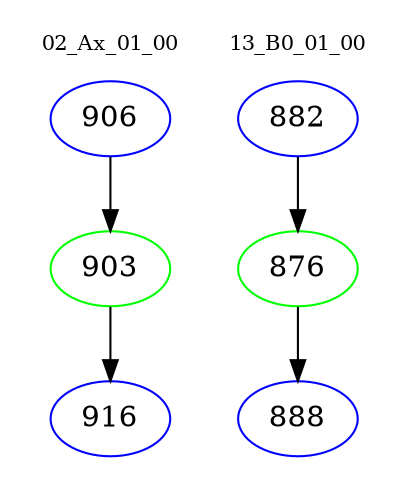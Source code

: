 digraph{
subgraph cluster_0 {
color = white
label = "02_Ax_01_00";
fontsize=10;
T0_906 [label="906", color="blue"]
T0_906 -> T0_903 [color="black"]
T0_903 [label="903", color="green"]
T0_903 -> T0_916 [color="black"]
T0_916 [label="916", color="blue"]
}
subgraph cluster_1 {
color = white
label = "13_B0_01_00";
fontsize=10;
T1_882 [label="882", color="blue"]
T1_882 -> T1_876 [color="black"]
T1_876 [label="876", color="green"]
T1_876 -> T1_888 [color="black"]
T1_888 [label="888", color="blue"]
}
}
